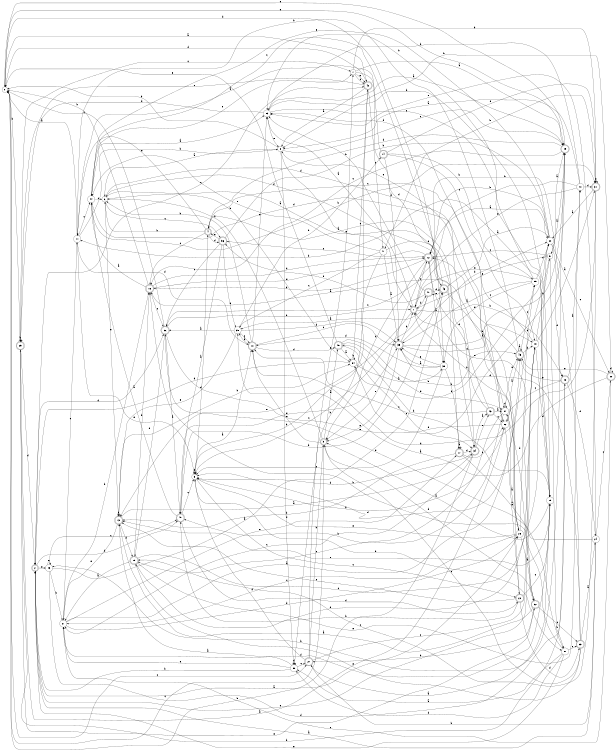 digraph n46_7 {
__start0 [label="" shape="none"];

rankdir=LR;
size="8,5";

s0 [style="filled", color="black", fillcolor="white" shape="circle", label="0"];
s1 [style="rounded,filled", color="black", fillcolor="white" shape="doublecircle", label="1"];
s2 [style="rounded,filled", color="black", fillcolor="white" shape="doublecircle", label="2"];
s3 [style="rounded,filled", color="black", fillcolor="white" shape="doublecircle", label="3"];
s4 [style="rounded,filled", color="black", fillcolor="white" shape="doublecircle", label="4"];
s5 [style="filled", color="black", fillcolor="white" shape="circle", label="5"];
s6 [style="filled", color="black", fillcolor="white" shape="circle", label="6"];
s7 [style="filled", color="black", fillcolor="white" shape="circle", label="7"];
s8 [style="filled", color="black", fillcolor="white" shape="circle", label="8"];
s9 [style="filled", color="black", fillcolor="white" shape="circle", label="9"];
s10 [style="rounded,filled", color="black", fillcolor="white" shape="doublecircle", label="10"];
s11 [style="filled", color="black", fillcolor="white" shape="circle", label="11"];
s12 [style="rounded,filled", color="black", fillcolor="white" shape="doublecircle", label="12"];
s13 [style="rounded,filled", color="black", fillcolor="white" shape="doublecircle", label="13"];
s14 [style="rounded,filled", color="black", fillcolor="white" shape="doublecircle", label="14"];
s15 [style="filled", color="black", fillcolor="white" shape="circle", label="15"];
s16 [style="rounded,filled", color="black", fillcolor="white" shape="doublecircle", label="16"];
s17 [style="rounded,filled", color="black", fillcolor="white" shape="doublecircle", label="17"];
s18 [style="filled", color="black", fillcolor="white" shape="circle", label="18"];
s19 [style="rounded,filled", color="black", fillcolor="white" shape="doublecircle", label="19"];
s20 [style="filled", color="black", fillcolor="white" shape="circle", label="20"];
s21 [style="filled", color="black", fillcolor="white" shape="circle", label="21"];
s22 [style="rounded,filled", color="black", fillcolor="white" shape="doublecircle", label="22"];
s23 [style="filled", color="black", fillcolor="white" shape="circle", label="23"];
s24 [style="filled", color="black", fillcolor="white" shape="circle", label="24"];
s25 [style="rounded,filled", color="black", fillcolor="white" shape="doublecircle", label="25"];
s26 [style="filled", color="black", fillcolor="white" shape="circle", label="26"];
s27 [style="rounded,filled", color="black", fillcolor="white" shape="doublecircle", label="27"];
s28 [style="rounded,filled", color="black", fillcolor="white" shape="doublecircle", label="28"];
s29 [style="rounded,filled", color="black", fillcolor="white" shape="doublecircle", label="29"];
s30 [style="rounded,filled", color="black", fillcolor="white" shape="doublecircle", label="30"];
s31 [style="rounded,filled", color="black", fillcolor="white" shape="doublecircle", label="31"];
s32 [style="rounded,filled", color="black", fillcolor="white" shape="doublecircle", label="32"];
s33 [style="rounded,filled", color="black", fillcolor="white" shape="doublecircle", label="33"];
s34 [style="rounded,filled", color="black", fillcolor="white" shape="doublecircle", label="34"];
s35 [style="rounded,filled", color="black", fillcolor="white" shape="doublecircle", label="35"];
s36 [style="rounded,filled", color="black", fillcolor="white" shape="doublecircle", label="36"];
s37 [style="filled", color="black", fillcolor="white" shape="circle", label="37"];
s38 [style="filled", color="black", fillcolor="white" shape="circle", label="38"];
s39 [style="filled", color="black", fillcolor="white" shape="circle", label="39"];
s40 [style="filled", color="black", fillcolor="white" shape="circle", label="40"];
s41 [style="filled", color="black", fillcolor="white" shape="circle", label="41"];
s42 [style="rounded,filled", color="black", fillcolor="white" shape="doublecircle", label="42"];
s43 [style="rounded,filled", color="black", fillcolor="white" shape="doublecircle", label="43"];
s44 [style="filled", color="black", fillcolor="white" shape="circle", label="44"];
s45 [style="rounded,filled", color="black", fillcolor="white" shape="doublecircle", label="45"];
s46 [style="rounded,filled", color="black", fillcolor="white" shape="doublecircle", label="46"];
s47 [style="rounded,filled", color="black", fillcolor="white" shape="doublecircle", label="47"];
s48 [style="rounded,filled", color="black", fillcolor="white" shape="doublecircle", label="48"];
s49 [style="rounded,filled", color="black", fillcolor="white" shape="doublecircle", label="49"];
s50 [style="filled", color="black", fillcolor="white" shape="circle", label="50"];
s51 [style="filled", color="black", fillcolor="white" shape="circle", label="51"];
s52 [style="filled", color="black", fillcolor="white" shape="circle", label="52"];
s53 [style="filled", color="black", fillcolor="white" shape="circle", label="53"];
s54 [style="filled", color="black", fillcolor="white" shape="circle", label="54"];
s55 [style="filled", color="black", fillcolor="white" shape="circle", label="55"];
s56 [style="rounded,filled", color="black", fillcolor="white" shape="doublecircle", label="56"];
s0 -> s42 [label="a"];
s0 -> s25 [label="b"];
s0 -> s27 [label="c"];
s0 -> s38 [label="d"];
s0 -> s29 [label="e"];
s1 -> s53 [label="a"];
s1 -> s28 [label="b"];
s1 -> s12 [label="c"];
s1 -> s47 [label="d"];
s1 -> s13 [label="e"];
s2 -> s26 [label="a"];
s2 -> s49 [label="b"];
s2 -> s42 [label="c"];
s2 -> s36 [label="d"];
s2 -> s23 [label="e"];
s3 -> s48 [label="a"];
s3 -> s6 [label="b"];
s3 -> s0 [label="c"];
s3 -> s32 [label="d"];
s3 -> s10 [label="e"];
s4 -> s34 [label="a"];
s4 -> s6 [label="b"];
s4 -> s16 [label="c"];
s4 -> s56 [label="d"];
s4 -> s11 [label="e"];
s5 -> s29 [label="a"];
s5 -> s51 [label="b"];
s5 -> s12 [label="c"];
s5 -> s9 [label="d"];
s5 -> s1 [label="e"];
s6 -> s17 [label="a"];
s6 -> s54 [label="b"];
s6 -> s56 [label="c"];
s6 -> s52 [label="d"];
s6 -> s13 [label="e"];
s7 -> s29 [label="a"];
s7 -> s31 [label="b"];
s7 -> s42 [label="c"];
s7 -> s46 [label="d"];
s7 -> s42 [label="e"];
s8 -> s6 [label="a"];
s8 -> s0 [label="b"];
s8 -> s29 [label="c"];
s8 -> s50 [label="d"];
s8 -> s1 [label="e"];
s9 -> s10 [label="a"];
s9 -> s51 [label="b"];
s9 -> s22 [label="c"];
s9 -> s4 [label="d"];
s9 -> s9 [label="e"];
s10 -> s39 [label="a"];
s10 -> s6 [label="b"];
s10 -> s35 [label="c"];
s10 -> s48 [label="d"];
s10 -> s53 [label="e"];
s11 -> s0 [label="a"];
s11 -> s8 [label="b"];
s11 -> s44 [label="c"];
s11 -> s10 [label="d"];
s11 -> s9 [label="e"];
s12 -> s38 [label="a"];
s12 -> s16 [label="b"];
s12 -> s56 [label="c"];
s12 -> s3 [label="d"];
s12 -> s3 [label="e"];
s13 -> s34 [label="a"];
s13 -> s54 [label="b"];
s13 -> s13 [label="c"];
s13 -> s19 [label="d"];
s13 -> s21 [label="e"];
s14 -> s11 [label="a"];
s14 -> s55 [label="b"];
s14 -> s18 [label="c"];
s14 -> s35 [label="d"];
s14 -> s31 [label="e"];
s15 -> s3 [label="a"];
s15 -> s11 [label="b"];
s15 -> s10 [label="c"];
s15 -> s21 [label="d"];
s15 -> s13 [label="e"];
s16 -> s44 [label="a"];
s16 -> s0 [label="b"];
s16 -> s36 [label="c"];
s16 -> s12 [label="d"];
s16 -> s12 [label="e"];
s17 -> s17 [label="a"];
s17 -> s13 [label="b"];
s17 -> s52 [label="c"];
s17 -> s34 [label="d"];
s17 -> s51 [label="e"];
s18 -> s31 [label="a"];
s18 -> s5 [label="b"];
s18 -> s4 [label="c"];
s18 -> s15 [label="d"];
s18 -> s2 [label="e"];
s19 -> s21 [label="a"];
s19 -> s16 [label="b"];
s19 -> s20 [label="c"];
s19 -> s18 [label="d"];
s19 -> s40 [label="e"];
s20 -> s12 [label="a"];
s20 -> s12 [label="b"];
s20 -> s30 [label="c"];
s20 -> s28 [label="d"];
s20 -> s44 [label="e"];
s21 -> s45 [label="a"];
s21 -> s16 [label="b"];
s21 -> s11 [label="c"];
s21 -> s26 [label="d"];
s21 -> s17 [label="e"];
s22 -> s16 [label="a"];
s22 -> s49 [label="b"];
s22 -> s15 [label="c"];
s22 -> s33 [label="d"];
s22 -> s13 [label="e"];
s23 -> s46 [label="a"];
s23 -> s21 [label="b"];
s23 -> s49 [label="c"];
s23 -> s28 [label="d"];
s23 -> s23 [label="e"];
s24 -> s2 [label="a"];
s24 -> s27 [label="b"];
s24 -> s30 [label="c"];
s24 -> s36 [label="d"];
s24 -> s53 [label="e"];
s25 -> s52 [label="a"];
s25 -> s25 [label="b"];
s25 -> s7 [label="c"];
s25 -> s2 [label="d"];
s25 -> s32 [label="e"];
s26 -> s32 [label="a"];
s26 -> s1 [label="b"];
s26 -> s21 [label="c"];
s26 -> s55 [label="d"];
s26 -> s9 [label="e"];
s27 -> s15 [label="a"];
s27 -> s3 [label="b"];
s27 -> s18 [label="c"];
s27 -> s9 [label="d"];
s27 -> s7 [label="e"];
s28 -> s40 [label="a"];
s28 -> s25 [label="b"];
s28 -> s52 [label="c"];
s28 -> s24 [label="d"];
s28 -> s45 [label="e"];
s29 -> s5 [label="a"];
s29 -> s23 [label="b"];
s29 -> s16 [label="c"];
s29 -> s4 [label="d"];
s29 -> s0 [label="e"];
s30 -> s39 [label="a"];
s30 -> s8 [label="b"];
s30 -> s21 [label="c"];
s30 -> s30 [label="d"];
s30 -> s45 [label="e"];
s31 -> s20 [label="a"];
s31 -> s41 [label="b"];
s31 -> s19 [label="c"];
s31 -> s10 [label="d"];
s31 -> s31 [label="e"];
s32 -> s13 [label="a"];
s32 -> s27 [label="b"];
s32 -> s33 [label="c"];
s32 -> s37 [label="d"];
s32 -> s1 [label="e"];
s33 -> s24 [label="a"];
s33 -> s12 [label="b"];
s33 -> s3 [label="c"];
s33 -> s35 [label="d"];
s33 -> s19 [label="e"];
s34 -> s43 [label="a"];
s34 -> s0 [label="b"];
s34 -> s21 [label="c"];
s34 -> s9 [label="d"];
s34 -> s43 [label="e"];
s35 -> s29 [label="a"];
s35 -> s1 [label="b"];
s35 -> s18 [label="c"];
s35 -> s20 [label="d"];
s35 -> s3 [label="e"];
s36 -> s49 [label="a"];
s36 -> s1 [label="b"];
s36 -> s0 [label="c"];
s36 -> s19 [label="d"];
s36 -> s29 [label="e"];
s37 -> s26 [label="a"];
s37 -> s49 [label="b"];
s37 -> s19 [label="c"];
s37 -> s37 [label="d"];
s37 -> s45 [label="e"];
s38 -> s35 [label="a"];
s38 -> s17 [label="b"];
s38 -> s9 [label="c"];
s38 -> s10 [label="d"];
s38 -> s35 [label="e"];
s39 -> s36 [label="a"];
s39 -> s14 [label="b"];
s39 -> s10 [label="c"];
s39 -> s35 [label="d"];
s39 -> s13 [label="e"];
s40 -> s8 [label="a"];
s40 -> s53 [label="b"];
s40 -> s36 [label="c"];
s40 -> s31 [label="d"];
s40 -> s1 [label="e"];
s41 -> s35 [label="a"];
s41 -> s9 [label="b"];
s41 -> s39 [label="c"];
s41 -> s34 [label="d"];
s41 -> s44 [label="e"];
s42 -> s8 [label="a"];
s42 -> s50 [label="b"];
s42 -> s41 [label="c"];
s42 -> s0 [label="d"];
s42 -> s25 [label="e"];
s43 -> s37 [label="a"];
s43 -> s48 [label="b"];
s43 -> s52 [label="c"];
s43 -> s12 [label="d"];
s43 -> s8 [label="e"];
s44 -> s53 [label="a"];
s44 -> s31 [label="b"];
s44 -> s6 [label="c"];
s44 -> s37 [label="d"];
s44 -> s7 [label="e"];
s45 -> s45 [label="a"];
s45 -> s11 [label="b"];
s45 -> s55 [label="c"];
s45 -> s18 [label="d"];
s45 -> s12 [label="e"];
s46 -> s20 [label="a"];
s46 -> s26 [label="b"];
s46 -> s44 [label="c"];
s46 -> s6 [label="d"];
s46 -> s47 [label="e"];
s47 -> s39 [label="a"];
s47 -> s53 [label="b"];
s47 -> s9 [label="c"];
s47 -> s46 [label="d"];
s47 -> s56 [label="e"];
s48 -> s54 [label="a"];
s48 -> s45 [label="b"];
s48 -> s34 [label="c"];
s48 -> s37 [label="d"];
s48 -> s0 [label="e"];
s49 -> s44 [label="a"];
s49 -> s46 [label="b"];
s49 -> s9 [label="c"];
s49 -> s22 [label="d"];
s49 -> s35 [label="e"];
s50 -> s13 [label="a"];
s50 -> s2 [label="b"];
s50 -> s27 [label="c"];
s50 -> s50 [label="d"];
s50 -> s21 [label="e"];
s51 -> s50 [label="a"];
s51 -> s16 [label="b"];
s51 -> s33 [label="c"];
s51 -> s50 [label="d"];
s51 -> s2 [label="e"];
s52 -> s45 [label="a"];
s52 -> s9 [label="b"];
s52 -> s22 [label="c"];
s52 -> s53 [label="d"];
s52 -> s54 [label="e"];
s53 -> s29 [label="a"];
s53 -> s15 [label="b"];
s53 -> s15 [label="c"];
s53 -> s25 [label="d"];
s53 -> s8 [label="e"];
s54 -> s38 [label="a"];
s54 -> s54 [label="b"];
s54 -> s42 [label="c"];
s54 -> s2 [label="d"];
s54 -> s20 [label="e"];
s55 -> s35 [label="a"];
s55 -> s53 [label="b"];
s55 -> s38 [label="c"];
s55 -> s20 [label="d"];
s55 -> s1 [label="e"];
s56 -> s49 [label="a"];
s56 -> s20 [label="b"];
s56 -> s36 [label="c"];
s56 -> s39 [label="d"];
s56 -> s4 [label="e"];

}